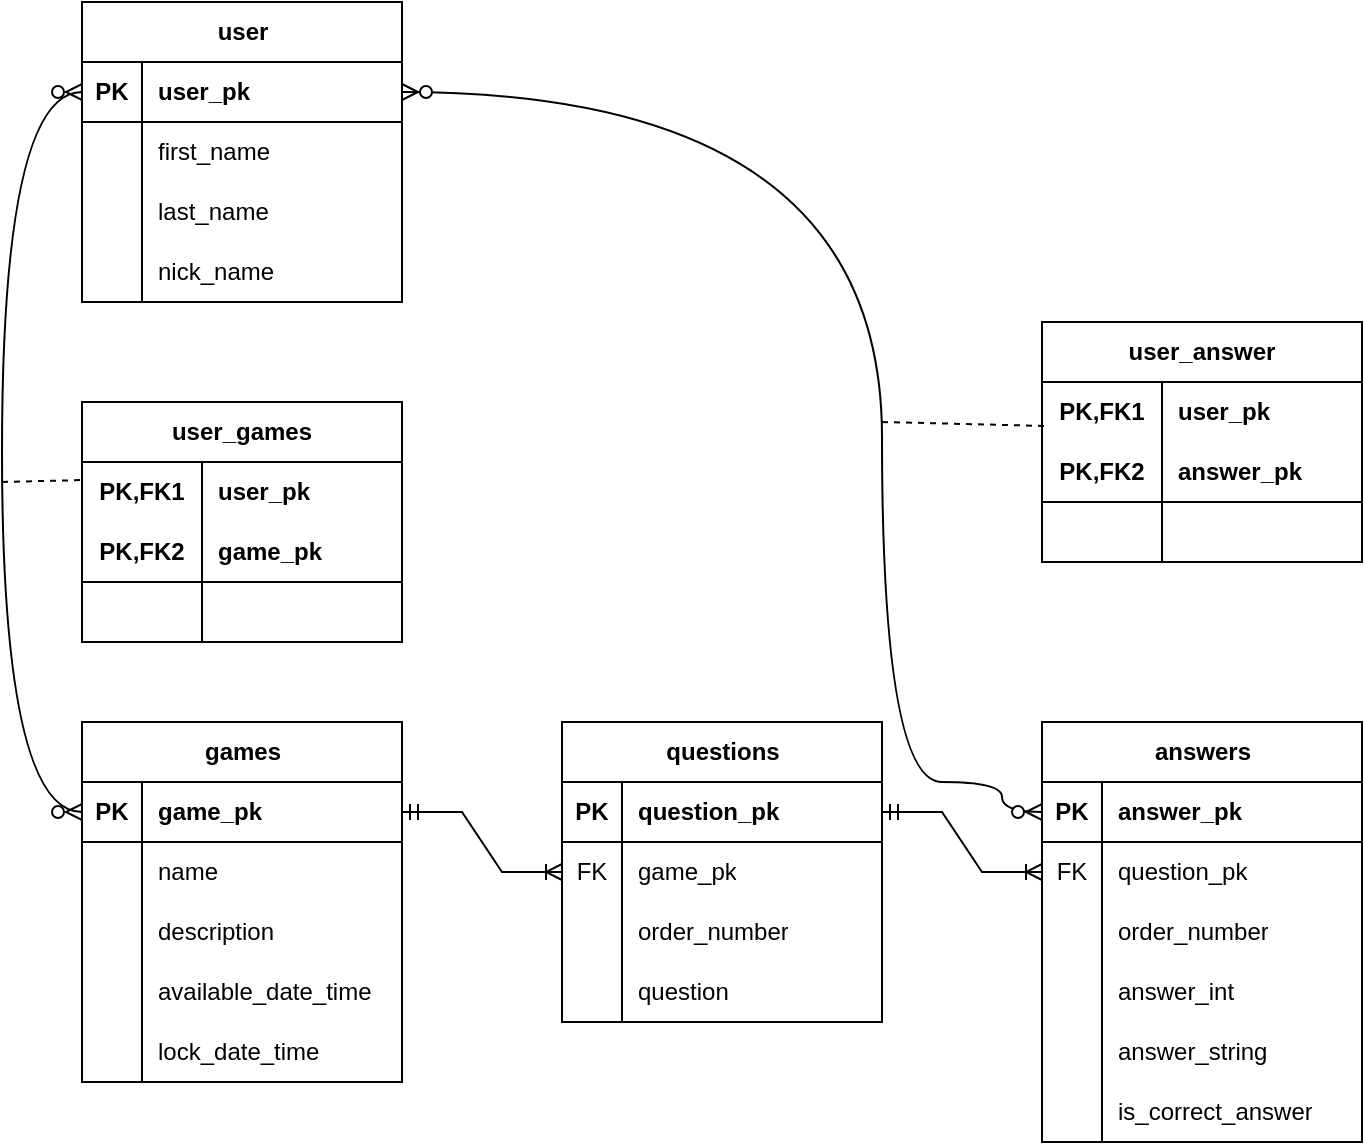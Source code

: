 <mxfile version="21.2.1" type="device">
  <diagram id="8DwIvBsRLDiExY4vQg1Z" name="Page-1">
    <mxGraphModel dx="1674" dy="707" grid="1" gridSize="10" guides="1" tooltips="1" connect="1" arrows="1" fold="1" page="1" pageScale="1" pageWidth="850" pageHeight="1100" math="0" shadow="0">
      <root>
        <mxCell id="0" />
        <mxCell id="1" parent="0" />
        <mxCell id="8eo0lunUQRDMmT6lgnBV-1" value="questions" style="shape=table;startSize=30;container=1;collapsible=1;childLayout=tableLayout;fixedRows=1;rowLines=0;fontStyle=1;align=center;resizeLast=1;html=1;" parent="1" vertex="1">
          <mxGeometry x="320" y="560" width="160" height="150" as="geometry" />
        </mxCell>
        <mxCell id="8eo0lunUQRDMmT6lgnBV-2" value="" style="shape=tableRow;horizontal=0;startSize=0;swimlaneHead=0;swimlaneBody=0;fillColor=none;collapsible=0;dropTarget=0;points=[[0,0.5],[1,0.5]];portConstraint=eastwest;top=0;left=0;right=0;bottom=1;" parent="8eo0lunUQRDMmT6lgnBV-1" vertex="1">
          <mxGeometry y="30" width="160" height="30" as="geometry" />
        </mxCell>
        <mxCell id="8eo0lunUQRDMmT6lgnBV-3" value="PK" style="shape=partialRectangle;connectable=0;fillColor=none;top=0;left=0;bottom=0;right=0;fontStyle=1;overflow=hidden;whiteSpace=wrap;html=1;" parent="8eo0lunUQRDMmT6lgnBV-2" vertex="1">
          <mxGeometry width="30" height="30" as="geometry">
            <mxRectangle width="30" height="30" as="alternateBounds" />
          </mxGeometry>
        </mxCell>
        <mxCell id="8eo0lunUQRDMmT6lgnBV-4" value="question_pk" style="shape=partialRectangle;connectable=0;fillColor=none;top=0;left=0;bottom=0;right=0;align=left;spacingLeft=6;fontStyle=1;overflow=hidden;whiteSpace=wrap;html=1;" parent="8eo0lunUQRDMmT6lgnBV-2" vertex="1">
          <mxGeometry x="30" width="130" height="30" as="geometry">
            <mxRectangle width="130" height="30" as="alternateBounds" />
          </mxGeometry>
        </mxCell>
        <mxCell id="8eo0lunUQRDMmT6lgnBV-5" value="" style="shape=tableRow;horizontal=0;startSize=0;swimlaneHead=0;swimlaneBody=0;fillColor=none;collapsible=0;dropTarget=0;points=[[0,0.5],[1,0.5]];portConstraint=eastwest;top=0;left=0;right=0;bottom=0;" parent="8eo0lunUQRDMmT6lgnBV-1" vertex="1">
          <mxGeometry y="60" width="160" height="30" as="geometry" />
        </mxCell>
        <mxCell id="8eo0lunUQRDMmT6lgnBV-6" value="FK" style="shape=partialRectangle;connectable=0;fillColor=none;top=0;left=0;bottom=0;right=0;editable=1;overflow=hidden;whiteSpace=wrap;html=1;" parent="8eo0lunUQRDMmT6lgnBV-5" vertex="1">
          <mxGeometry width="30" height="30" as="geometry">
            <mxRectangle width="30" height="30" as="alternateBounds" />
          </mxGeometry>
        </mxCell>
        <mxCell id="8eo0lunUQRDMmT6lgnBV-7" value="game_pk" style="shape=partialRectangle;connectable=0;fillColor=none;top=0;left=0;bottom=0;right=0;align=left;spacingLeft=6;overflow=hidden;whiteSpace=wrap;html=1;" parent="8eo0lunUQRDMmT6lgnBV-5" vertex="1">
          <mxGeometry x="30" width="130" height="30" as="geometry">
            <mxRectangle width="130" height="30" as="alternateBounds" />
          </mxGeometry>
        </mxCell>
        <mxCell id="8eo0lunUQRDMmT6lgnBV-8" value="" style="shape=tableRow;horizontal=0;startSize=0;swimlaneHead=0;swimlaneBody=0;fillColor=none;collapsible=0;dropTarget=0;points=[[0,0.5],[1,0.5]];portConstraint=eastwest;top=0;left=0;right=0;bottom=0;" parent="8eo0lunUQRDMmT6lgnBV-1" vertex="1">
          <mxGeometry y="90" width="160" height="30" as="geometry" />
        </mxCell>
        <mxCell id="8eo0lunUQRDMmT6lgnBV-9" value="" style="shape=partialRectangle;connectable=0;fillColor=none;top=0;left=0;bottom=0;right=0;editable=1;overflow=hidden;whiteSpace=wrap;html=1;" parent="8eo0lunUQRDMmT6lgnBV-8" vertex="1">
          <mxGeometry width="30" height="30" as="geometry">
            <mxRectangle width="30" height="30" as="alternateBounds" />
          </mxGeometry>
        </mxCell>
        <mxCell id="8eo0lunUQRDMmT6lgnBV-10" value="order_number" style="shape=partialRectangle;connectable=0;fillColor=none;top=0;left=0;bottom=0;right=0;align=left;spacingLeft=6;overflow=hidden;whiteSpace=wrap;html=1;" parent="8eo0lunUQRDMmT6lgnBV-8" vertex="1">
          <mxGeometry x="30" width="130" height="30" as="geometry">
            <mxRectangle width="130" height="30" as="alternateBounds" />
          </mxGeometry>
        </mxCell>
        <mxCell id="8eo0lunUQRDMmT6lgnBV-11" value="" style="shape=tableRow;horizontal=0;startSize=0;swimlaneHead=0;swimlaneBody=0;fillColor=none;collapsible=0;dropTarget=0;points=[[0,0.5],[1,0.5]];portConstraint=eastwest;top=0;left=0;right=0;bottom=0;" parent="8eo0lunUQRDMmT6lgnBV-1" vertex="1">
          <mxGeometry y="120" width="160" height="30" as="geometry" />
        </mxCell>
        <mxCell id="8eo0lunUQRDMmT6lgnBV-12" value="" style="shape=partialRectangle;connectable=0;fillColor=none;top=0;left=0;bottom=0;right=0;editable=1;overflow=hidden;whiteSpace=wrap;html=1;" parent="8eo0lunUQRDMmT6lgnBV-11" vertex="1">
          <mxGeometry width="30" height="30" as="geometry">
            <mxRectangle width="30" height="30" as="alternateBounds" />
          </mxGeometry>
        </mxCell>
        <mxCell id="8eo0lunUQRDMmT6lgnBV-13" value="question" style="shape=partialRectangle;connectable=0;fillColor=none;top=0;left=0;bottom=0;right=0;align=left;spacingLeft=6;overflow=hidden;whiteSpace=wrap;html=1;" parent="8eo0lunUQRDMmT6lgnBV-11" vertex="1">
          <mxGeometry x="30" width="130" height="30" as="geometry">
            <mxRectangle width="130" height="30" as="alternateBounds" />
          </mxGeometry>
        </mxCell>
        <mxCell id="8eo0lunUQRDMmT6lgnBV-14" value="games" style="shape=table;startSize=30;container=1;collapsible=1;childLayout=tableLayout;fixedRows=1;rowLines=0;fontStyle=1;align=center;resizeLast=1;html=1;" parent="1" vertex="1">
          <mxGeometry x="80" y="560" width="160" height="180" as="geometry" />
        </mxCell>
        <mxCell id="8eo0lunUQRDMmT6lgnBV-15" value="" style="shape=tableRow;horizontal=0;startSize=0;swimlaneHead=0;swimlaneBody=0;fillColor=none;collapsible=0;dropTarget=0;points=[[0,0.5],[1,0.5]];portConstraint=eastwest;top=0;left=0;right=0;bottom=1;" parent="8eo0lunUQRDMmT6lgnBV-14" vertex="1">
          <mxGeometry y="30" width="160" height="30" as="geometry" />
        </mxCell>
        <mxCell id="8eo0lunUQRDMmT6lgnBV-16" value="PK" style="shape=partialRectangle;connectable=0;fillColor=none;top=0;left=0;bottom=0;right=0;fontStyle=1;overflow=hidden;whiteSpace=wrap;html=1;" parent="8eo0lunUQRDMmT6lgnBV-15" vertex="1">
          <mxGeometry width="30" height="30" as="geometry">
            <mxRectangle width="30" height="30" as="alternateBounds" />
          </mxGeometry>
        </mxCell>
        <mxCell id="8eo0lunUQRDMmT6lgnBV-17" value="game_pk" style="shape=partialRectangle;connectable=0;fillColor=none;top=0;left=0;bottom=0;right=0;align=left;spacingLeft=6;fontStyle=1;overflow=hidden;whiteSpace=wrap;html=1;" parent="8eo0lunUQRDMmT6lgnBV-15" vertex="1">
          <mxGeometry x="30" width="130" height="30" as="geometry">
            <mxRectangle width="130" height="30" as="alternateBounds" />
          </mxGeometry>
        </mxCell>
        <mxCell id="8eo0lunUQRDMmT6lgnBV-158" value="" style="shape=tableRow;horizontal=0;startSize=0;swimlaneHead=0;swimlaneBody=0;fillColor=none;collapsible=0;dropTarget=0;points=[[0,0.5],[1,0.5]];portConstraint=eastwest;top=0;left=0;right=0;bottom=0;" parent="8eo0lunUQRDMmT6lgnBV-14" vertex="1">
          <mxGeometry y="60" width="160" height="30" as="geometry" />
        </mxCell>
        <mxCell id="8eo0lunUQRDMmT6lgnBV-159" value="" style="shape=partialRectangle;connectable=0;fillColor=none;top=0;left=0;bottom=0;right=0;editable=1;overflow=hidden;whiteSpace=wrap;html=1;" parent="8eo0lunUQRDMmT6lgnBV-158" vertex="1">
          <mxGeometry width="30" height="30" as="geometry">
            <mxRectangle width="30" height="30" as="alternateBounds" />
          </mxGeometry>
        </mxCell>
        <mxCell id="8eo0lunUQRDMmT6lgnBV-160" value="name" style="shape=partialRectangle;connectable=0;fillColor=none;top=0;left=0;bottom=0;right=0;align=left;spacingLeft=6;overflow=hidden;whiteSpace=wrap;html=1;" parent="8eo0lunUQRDMmT6lgnBV-158" vertex="1">
          <mxGeometry x="30" width="130" height="30" as="geometry">
            <mxRectangle width="130" height="30" as="alternateBounds" />
          </mxGeometry>
        </mxCell>
        <mxCell id="8eo0lunUQRDMmT6lgnBV-21" value="" style="shape=tableRow;horizontal=0;startSize=0;swimlaneHead=0;swimlaneBody=0;fillColor=none;collapsible=0;dropTarget=0;points=[[0,0.5],[1,0.5]];portConstraint=eastwest;top=0;left=0;right=0;bottom=0;" parent="8eo0lunUQRDMmT6lgnBV-14" vertex="1">
          <mxGeometry y="90" width="160" height="30" as="geometry" />
        </mxCell>
        <mxCell id="8eo0lunUQRDMmT6lgnBV-22" value="" style="shape=partialRectangle;connectable=0;fillColor=none;top=0;left=0;bottom=0;right=0;editable=1;overflow=hidden;whiteSpace=wrap;html=1;" parent="8eo0lunUQRDMmT6lgnBV-21" vertex="1">
          <mxGeometry width="30" height="30" as="geometry">
            <mxRectangle width="30" height="30" as="alternateBounds" />
          </mxGeometry>
        </mxCell>
        <mxCell id="8eo0lunUQRDMmT6lgnBV-23" value="description" style="shape=partialRectangle;connectable=0;fillColor=none;top=0;left=0;bottom=0;right=0;align=left;spacingLeft=6;overflow=hidden;whiteSpace=wrap;html=1;" parent="8eo0lunUQRDMmT6lgnBV-21" vertex="1">
          <mxGeometry x="30" width="130" height="30" as="geometry">
            <mxRectangle width="130" height="30" as="alternateBounds" />
          </mxGeometry>
        </mxCell>
        <mxCell id="8eo0lunUQRDMmT6lgnBV-204" style="shape=tableRow;horizontal=0;startSize=0;swimlaneHead=0;swimlaneBody=0;fillColor=none;collapsible=0;dropTarget=0;points=[[0,0.5],[1,0.5]];portConstraint=eastwest;top=0;left=0;right=0;bottom=0;" parent="8eo0lunUQRDMmT6lgnBV-14" vertex="1">
          <mxGeometry y="120" width="160" height="30" as="geometry" />
        </mxCell>
        <mxCell id="8eo0lunUQRDMmT6lgnBV-205" style="shape=partialRectangle;connectable=0;fillColor=none;top=0;left=0;bottom=0;right=0;editable=1;overflow=hidden;whiteSpace=wrap;html=1;" parent="8eo0lunUQRDMmT6lgnBV-204" vertex="1">
          <mxGeometry width="30" height="30" as="geometry">
            <mxRectangle width="30" height="30" as="alternateBounds" />
          </mxGeometry>
        </mxCell>
        <mxCell id="8eo0lunUQRDMmT6lgnBV-206" value="available_date_time" style="shape=partialRectangle;connectable=0;fillColor=none;top=0;left=0;bottom=0;right=0;align=left;spacingLeft=6;overflow=hidden;whiteSpace=wrap;html=1;" parent="8eo0lunUQRDMmT6lgnBV-204" vertex="1">
          <mxGeometry x="30" width="130" height="30" as="geometry">
            <mxRectangle width="130" height="30" as="alternateBounds" />
          </mxGeometry>
        </mxCell>
        <mxCell id="WwlOcMfJyAkm0h-mpPPQ-1" style="shape=tableRow;horizontal=0;startSize=0;swimlaneHead=0;swimlaneBody=0;fillColor=none;collapsible=0;dropTarget=0;points=[[0,0.5],[1,0.5]];portConstraint=eastwest;top=0;left=0;right=0;bottom=0;" vertex="1" parent="8eo0lunUQRDMmT6lgnBV-14">
          <mxGeometry y="150" width="160" height="30" as="geometry" />
        </mxCell>
        <mxCell id="WwlOcMfJyAkm0h-mpPPQ-2" style="shape=partialRectangle;connectable=0;fillColor=none;top=0;left=0;bottom=0;right=0;editable=1;overflow=hidden;whiteSpace=wrap;html=1;" vertex="1" parent="WwlOcMfJyAkm0h-mpPPQ-1">
          <mxGeometry width="30" height="30" as="geometry">
            <mxRectangle width="30" height="30" as="alternateBounds" />
          </mxGeometry>
        </mxCell>
        <mxCell id="WwlOcMfJyAkm0h-mpPPQ-3" value="lock_date_time" style="shape=partialRectangle;connectable=0;fillColor=none;top=0;left=0;bottom=0;right=0;align=left;spacingLeft=6;overflow=hidden;whiteSpace=wrap;html=1;" vertex="1" parent="WwlOcMfJyAkm0h-mpPPQ-1">
          <mxGeometry x="30" width="130" height="30" as="geometry">
            <mxRectangle width="130" height="30" as="alternateBounds" />
          </mxGeometry>
        </mxCell>
        <mxCell id="8eo0lunUQRDMmT6lgnBV-27" value="user" style="shape=table;startSize=30;container=1;collapsible=1;childLayout=tableLayout;fixedRows=1;rowLines=0;fontStyle=1;align=center;resizeLast=1;html=1;" parent="1" vertex="1">
          <mxGeometry x="80" y="200" width="160" height="150" as="geometry" />
        </mxCell>
        <mxCell id="8eo0lunUQRDMmT6lgnBV-28" value="" style="shape=tableRow;horizontal=0;startSize=0;swimlaneHead=0;swimlaneBody=0;fillColor=none;collapsible=0;dropTarget=0;points=[[0,0.5],[1,0.5]];portConstraint=eastwest;top=0;left=0;right=0;bottom=1;" parent="8eo0lunUQRDMmT6lgnBV-27" vertex="1">
          <mxGeometry y="30" width="160" height="30" as="geometry" />
        </mxCell>
        <mxCell id="8eo0lunUQRDMmT6lgnBV-29" value="PK" style="shape=partialRectangle;connectable=0;fillColor=none;top=0;left=0;bottom=0;right=0;fontStyle=1;overflow=hidden;whiteSpace=wrap;html=1;" parent="8eo0lunUQRDMmT6lgnBV-28" vertex="1">
          <mxGeometry width="30" height="30" as="geometry">
            <mxRectangle width="30" height="30" as="alternateBounds" />
          </mxGeometry>
        </mxCell>
        <mxCell id="8eo0lunUQRDMmT6lgnBV-30" value="user_pk" style="shape=partialRectangle;connectable=0;fillColor=none;top=0;left=0;bottom=0;right=0;align=left;spacingLeft=6;fontStyle=1;overflow=hidden;whiteSpace=wrap;html=1;" parent="8eo0lunUQRDMmT6lgnBV-28" vertex="1">
          <mxGeometry x="30" width="130" height="30" as="geometry">
            <mxRectangle width="130" height="30" as="alternateBounds" />
          </mxGeometry>
        </mxCell>
        <mxCell id="8eo0lunUQRDMmT6lgnBV-31" value="" style="shape=tableRow;horizontal=0;startSize=0;swimlaneHead=0;swimlaneBody=0;fillColor=none;collapsible=0;dropTarget=0;points=[[0,0.5],[1,0.5]];portConstraint=eastwest;top=0;left=0;right=0;bottom=0;" parent="8eo0lunUQRDMmT6lgnBV-27" vertex="1">
          <mxGeometry y="60" width="160" height="30" as="geometry" />
        </mxCell>
        <mxCell id="8eo0lunUQRDMmT6lgnBV-32" value="" style="shape=partialRectangle;connectable=0;fillColor=none;top=0;left=0;bottom=0;right=0;editable=1;overflow=hidden;whiteSpace=wrap;html=1;" parent="8eo0lunUQRDMmT6lgnBV-31" vertex="1">
          <mxGeometry width="30" height="30" as="geometry">
            <mxRectangle width="30" height="30" as="alternateBounds" />
          </mxGeometry>
        </mxCell>
        <mxCell id="8eo0lunUQRDMmT6lgnBV-33" value="first_name" style="shape=partialRectangle;connectable=0;fillColor=none;top=0;left=0;bottom=0;right=0;align=left;spacingLeft=6;overflow=hidden;whiteSpace=wrap;html=1;" parent="8eo0lunUQRDMmT6lgnBV-31" vertex="1">
          <mxGeometry x="30" width="130" height="30" as="geometry">
            <mxRectangle width="130" height="30" as="alternateBounds" />
          </mxGeometry>
        </mxCell>
        <mxCell id="8eo0lunUQRDMmT6lgnBV-34" value="" style="shape=tableRow;horizontal=0;startSize=0;swimlaneHead=0;swimlaneBody=0;fillColor=none;collapsible=0;dropTarget=0;points=[[0,0.5],[1,0.5]];portConstraint=eastwest;top=0;left=0;right=0;bottom=0;" parent="8eo0lunUQRDMmT6lgnBV-27" vertex="1">
          <mxGeometry y="90" width="160" height="30" as="geometry" />
        </mxCell>
        <mxCell id="8eo0lunUQRDMmT6lgnBV-35" value="" style="shape=partialRectangle;connectable=0;fillColor=none;top=0;left=0;bottom=0;right=0;editable=1;overflow=hidden;whiteSpace=wrap;html=1;" parent="8eo0lunUQRDMmT6lgnBV-34" vertex="1">
          <mxGeometry width="30" height="30" as="geometry">
            <mxRectangle width="30" height="30" as="alternateBounds" />
          </mxGeometry>
        </mxCell>
        <mxCell id="8eo0lunUQRDMmT6lgnBV-36" value="last_name" style="shape=partialRectangle;connectable=0;fillColor=none;top=0;left=0;bottom=0;right=0;align=left;spacingLeft=6;overflow=hidden;whiteSpace=wrap;html=1;" parent="8eo0lunUQRDMmT6lgnBV-34" vertex="1">
          <mxGeometry x="30" width="130" height="30" as="geometry">
            <mxRectangle width="130" height="30" as="alternateBounds" />
          </mxGeometry>
        </mxCell>
        <mxCell id="8eo0lunUQRDMmT6lgnBV-37" value="" style="shape=tableRow;horizontal=0;startSize=0;swimlaneHead=0;swimlaneBody=0;fillColor=none;collapsible=0;dropTarget=0;points=[[0,0.5],[1,0.5]];portConstraint=eastwest;top=0;left=0;right=0;bottom=0;" parent="8eo0lunUQRDMmT6lgnBV-27" vertex="1">
          <mxGeometry y="120" width="160" height="30" as="geometry" />
        </mxCell>
        <mxCell id="8eo0lunUQRDMmT6lgnBV-38" value="" style="shape=partialRectangle;connectable=0;fillColor=none;top=0;left=0;bottom=0;right=0;editable=1;overflow=hidden;whiteSpace=wrap;html=1;" parent="8eo0lunUQRDMmT6lgnBV-37" vertex="1">
          <mxGeometry width="30" height="30" as="geometry">
            <mxRectangle width="30" height="30" as="alternateBounds" />
          </mxGeometry>
        </mxCell>
        <mxCell id="8eo0lunUQRDMmT6lgnBV-39" value="nick_name" style="shape=partialRectangle;connectable=0;fillColor=none;top=0;left=0;bottom=0;right=0;align=left;spacingLeft=6;overflow=hidden;whiteSpace=wrap;html=1;" parent="8eo0lunUQRDMmT6lgnBV-37" vertex="1">
          <mxGeometry x="30" width="130" height="30" as="geometry">
            <mxRectangle width="130" height="30" as="alternateBounds" />
          </mxGeometry>
        </mxCell>
        <mxCell id="8eo0lunUQRDMmT6lgnBV-40" value="user_games" style="shape=table;startSize=30;container=1;collapsible=1;childLayout=tableLayout;fixedRows=1;rowLines=0;fontStyle=1;align=center;resizeLast=1;html=1;whiteSpace=wrap;" parent="1" vertex="1">
          <mxGeometry x="80" y="400" width="160" height="120" as="geometry" />
        </mxCell>
        <mxCell id="8eo0lunUQRDMmT6lgnBV-41" value="" style="shape=tableRow;horizontal=0;startSize=0;swimlaneHead=0;swimlaneBody=0;fillColor=none;collapsible=0;dropTarget=0;points=[[0,0.5],[1,0.5]];portConstraint=eastwest;top=0;left=0;right=0;bottom=0;html=1;" parent="8eo0lunUQRDMmT6lgnBV-40" vertex="1">
          <mxGeometry y="30" width="160" height="30" as="geometry" />
        </mxCell>
        <mxCell id="8eo0lunUQRDMmT6lgnBV-42" value="PK,FK1" style="shape=partialRectangle;connectable=0;fillColor=none;top=0;left=0;bottom=0;right=0;fontStyle=1;overflow=hidden;html=1;whiteSpace=wrap;" parent="8eo0lunUQRDMmT6lgnBV-41" vertex="1">
          <mxGeometry width="60" height="30" as="geometry">
            <mxRectangle width="60" height="30" as="alternateBounds" />
          </mxGeometry>
        </mxCell>
        <mxCell id="8eo0lunUQRDMmT6lgnBV-43" value="user_pk" style="shape=partialRectangle;connectable=0;fillColor=none;top=0;left=0;bottom=0;right=0;align=left;spacingLeft=6;fontStyle=1;overflow=hidden;html=1;whiteSpace=wrap;" parent="8eo0lunUQRDMmT6lgnBV-41" vertex="1">
          <mxGeometry x="60" width="100" height="30" as="geometry">
            <mxRectangle width="100" height="30" as="alternateBounds" />
          </mxGeometry>
        </mxCell>
        <mxCell id="8eo0lunUQRDMmT6lgnBV-44" value="" style="shape=tableRow;horizontal=0;startSize=0;swimlaneHead=0;swimlaneBody=0;fillColor=none;collapsible=0;dropTarget=0;points=[[0,0.5],[1,0.5]];portConstraint=eastwest;top=0;left=0;right=0;bottom=1;html=1;" parent="8eo0lunUQRDMmT6lgnBV-40" vertex="1">
          <mxGeometry y="60" width="160" height="30" as="geometry" />
        </mxCell>
        <mxCell id="8eo0lunUQRDMmT6lgnBV-45" value="PK,FK2" style="shape=partialRectangle;connectable=0;fillColor=none;top=0;left=0;bottom=0;right=0;fontStyle=1;overflow=hidden;html=1;whiteSpace=wrap;" parent="8eo0lunUQRDMmT6lgnBV-44" vertex="1">
          <mxGeometry width="60" height="30" as="geometry">
            <mxRectangle width="60" height="30" as="alternateBounds" />
          </mxGeometry>
        </mxCell>
        <mxCell id="8eo0lunUQRDMmT6lgnBV-46" value="game_pk" style="shape=partialRectangle;connectable=0;fillColor=none;top=0;left=0;bottom=0;right=0;align=left;spacingLeft=6;fontStyle=1;overflow=hidden;html=1;whiteSpace=wrap;" parent="8eo0lunUQRDMmT6lgnBV-44" vertex="1">
          <mxGeometry x="60" width="100" height="30" as="geometry">
            <mxRectangle width="100" height="30" as="alternateBounds" />
          </mxGeometry>
        </mxCell>
        <mxCell id="8eo0lunUQRDMmT6lgnBV-47" value="" style="shape=tableRow;horizontal=0;startSize=0;swimlaneHead=0;swimlaneBody=0;fillColor=none;collapsible=0;dropTarget=0;points=[[0,0.5],[1,0.5]];portConstraint=eastwest;top=0;left=0;right=0;bottom=0;html=1;" parent="8eo0lunUQRDMmT6lgnBV-40" vertex="1">
          <mxGeometry y="90" width="160" height="30" as="geometry" />
        </mxCell>
        <mxCell id="8eo0lunUQRDMmT6lgnBV-48" value="" style="shape=partialRectangle;connectable=0;fillColor=none;top=0;left=0;bottom=0;right=0;editable=1;overflow=hidden;html=1;whiteSpace=wrap;" parent="8eo0lunUQRDMmT6lgnBV-47" vertex="1">
          <mxGeometry width="60" height="30" as="geometry">
            <mxRectangle width="60" height="30" as="alternateBounds" />
          </mxGeometry>
        </mxCell>
        <mxCell id="8eo0lunUQRDMmT6lgnBV-49" value="" style="shape=partialRectangle;connectable=0;fillColor=none;top=0;left=0;bottom=0;right=0;align=left;spacingLeft=6;overflow=hidden;html=1;whiteSpace=wrap;" parent="8eo0lunUQRDMmT6lgnBV-47" vertex="1">
          <mxGeometry x="60" width="100" height="30" as="geometry">
            <mxRectangle width="100" height="30" as="alternateBounds" />
          </mxGeometry>
        </mxCell>
        <mxCell id="8eo0lunUQRDMmT6lgnBV-112" value="answers" style="shape=table;startSize=30;container=1;collapsible=1;childLayout=tableLayout;fixedRows=1;rowLines=0;fontStyle=1;align=center;resizeLast=1;html=1;" parent="1" vertex="1">
          <mxGeometry x="560" y="560" width="160" height="210" as="geometry" />
        </mxCell>
        <mxCell id="8eo0lunUQRDMmT6lgnBV-113" value="" style="shape=tableRow;horizontal=0;startSize=0;swimlaneHead=0;swimlaneBody=0;fillColor=none;collapsible=0;dropTarget=0;points=[[0,0.5],[1,0.5]];portConstraint=eastwest;top=0;left=0;right=0;bottom=1;" parent="8eo0lunUQRDMmT6lgnBV-112" vertex="1">
          <mxGeometry y="30" width="160" height="30" as="geometry" />
        </mxCell>
        <mxCell id="8eo0lunUQRDMmT6lgnBV-114" value="PK" style="shape=partialRectangle;connectable=0;fillColor=none;top=0;left=0;bottom=0;right=0;fontStyle=1;overflow=hidden;whiteSpace=wrap;html=1;" parent="8eo0lunUQRDMmT6lgnBV-113" vertex="1">
          <mxGeometry width="30" height="30" as="geometry">
            <mxRectangle width="30" height="30" as="alternateBounds" />
          </mxGeometry>
        </mxCell>
        <mxCell id="8eo0lunUQRDMmT6lgnBV-115" value="answer_pk" style="shape=partialRectangle;connectable=0;fillColor=none;top=0;left=0;bottom=0;right=0;align=left;spacingLeft=6;fontStyle=1;overflow=hidden;whiteSpace=wrap;html=1;" parent="8eo0lunUQRDMmT6lgnBV-113" vertex="1">
          <mxGeometry x="30" width="130" height="30" as="geometry">
            <mxRectangle width="130" height="30" as="alternateBounds" />
          </mxGeometry>
        </mxCell>
        <mxCell id="8eo0lunUQRDMmT6lgnBV-116" value="" style="shape=tableRow;horizontal=0;startSize=0;swimlaneHead=0;swimlaneBody=0;fillColor=none;collapsible=0;dropTarget=0;points=[[0,0.5],[1,0.5]];portConstraint=eastwest;top=0;left=0;right=0;bottom=0;" parent="8eo0lunUQRDMmT6lgnBV-112" vertex="1">
          <mxGeometry y="60" width="160" height="30" as="geometry" />
        </mxCell>
        <mxCell id="8eo0lunUQRDMmT6lgnBV-117" value="FK" style="shape=partialRectangle;connectable=0;fillColor=none;top=0;left=0;bottom=0;right=0;editable=1;overflow=hidden;whiteSpace=wrap;html=1;" parent="8eo0lunUQRDMmT6lgnBV-116" vertex="1">
          <mxGeometry width="30" height="30" as="geometry">
            <mxRectangle width="30" height="30" as="alternateBounds" />
          </mxGeometry>
        </mxCell>
        <mxCell id="8eo0lunUQRDMmT6lgnBV-118" value="question_pk" style="shape=partialRectangle;connectable=0;fillColor=none;top=0;left=0;bottom=0;right=0;align=left;spacingLeft=6;overflow=hidden;whiteSpace=wrap;html=1;" parent="8eo0lunUQRDMmT6lgnBV-116" vertex="1">
          <mxGeometry x="30" width="130" height="30" as="geometry">
            <mxRectangle width="130" height="30" as="alternateBounds" />
          </mxGeometry>
        </mxCell>
        <mxCell id="8eo0lunUQRDMmT6lgnBV-119" value="" style="shape=tableRow;horizontal=0;startSize=0;swimlaneHead=0;swimlaneBody=0;fillColor=none;collapsible=0;dropTarget=0;points=[[0,0.5],[1,0.5]];portConstraint=eastwest;top=0;left=0;right=0;bottom=0;" parent="8eo0lunUQRDMmT6lgnBV-112" vertex="1">
          <mxGeometry y="90" width="160" height="30" as="geometry" />
        </mxCell>
        <mxCell id="8eo0lunUQRDMmT6lgnBV-120" value="" style="shape=partialRectangle;connectable=0;fillColor=none;top=0;left=0;bottom=0;right=0;editable=1;overflow=hidden;whiteSpace=wrap;html=1;" parent="8eo0lunUQRDMmT6lgnBV-119" vertex="1">
          <mxGeometry width="30" height="30" as="geometry">
            <mxRectangle width="30" height="30" as="alternateBounds" />
          </mxGeometry>
        </mxCell>
        <mxCell id="8eo0lunUQRDMmT6lgnBV-121" value="order_number" style="shape=partialRectangle;connectable=0;fillColor=none;top=0;left=0;bottom=0;right=0;align=left;spacingLeft=6;overflow=hidden;whiteSpace=wrap;html=1;" parent="8eo0lunUQRDMmT6lgnBV-119" vertex="1">
          <mxGeometry x="30" width="130" height="30" as="geometry">
            <mxRectangle width="130" height="30" as="alternateBounds" />
          </mxGeometry>
        </mxCell>
        <mxCell id="8eo0lunUQRDMmT6lgnBV-122" value="" style="shape=tableRow;horizontal=0;startSize=0;swimlaneHead=0;swimlaneBody=0;fillColor=none;collapsible=0;dropTarget=0;points=[[0,0.5],[1,0.5]];portConstraint=eastwest;top=0;left=0;right=0;bottom=0;" parent="8eo0lunUQRDMmT6lgnBV-112" vertex="1">
          <mxGeometry y="120" width="160" height="30" as="geometry" />
        </mxCell>
        <mxCell id="8eo0lunUQRDMmT6lgnBV-123" value="" style="shape=partialRectangle;connectable=0;fillColor=none;top=0;left=0;bottom=0;right=0;editable=1;overflow=hidden;whiteSpace=wrap;html=1;" parent="8eo0lunUQRDMmT6lgnBV-122" vertex="1">
          <mxGeometry width="30" height="30" as="geometry">
            <mxRectangle width="30" height="30" as="alternateBounds" />
          </mxGeometry>
        </mxCell>
        <mxCell id="8eo0lunUQRDMmT6lgnBV-124" value="answer_int" style="shape=partialRectangle;connectable=0;fillColor=none;top=0;left=0;bottom=0;right=0;align=left;spacingLeft=6;overflow=hidden;whiteSpace=wrap;html=1;" parent="8eo0lunUQRDMmT6lgnBV-122" vertex="1">
          <mxGeometry x="30" width="130" height="30" as="geometry">
            <mxRectangle width="130" height="30" as="alternateBounds" />
          </mxGeometry>
        </mxCell>
        <mxCell id="8eo0lunUQRDMmT6lgnBV-125" value="" style="shape=tableRow;horizontal=0;startSize=0;swimlaneHead=0;swimlaneBody=0;fillColor=none;collapsible=0;dropTarget=0;points=[[0,0.5],[1,0.5]];portConstraint=eastwest;top=0;left=0;right=0;bottom=0;" parent="8eo0lunUQRDMmT6lgnBV-112" vertex="1">
          <mxGeometry y="150" width="160" height="30" as="geometry" />
        </mxCell>
        <mxCell id="8eo0lunUQRDMmT6lgnBV-126" value="" style="shape=partialRectangle;connectable=0;fillColor=none;top=0;left=0;bottom=0;right=0;editable=1;overflow=hidden;whiteSpace=wrap;html=1;" parent="8eo0lunUQRDMmT6lgnBV-125" vertex="1">
          <mxGeometry width="30" height="30" as="geometry">
            <mxRectangle width="30" height="30" as="alternateBounds" />
          </mxGeometry>
        </mxCell>
        <mxCell id="8eo0lunUQRDMmT6lgnBV-127" value="answer_string" style="shape=partialRectangle;connectable=0;fillColor=none;top=0;left=0;bottom=0;right=0;align=left;spacingLeft=6;overflow=hidden;whiteSpace=wrap;html=1;" parent="8eo0lunUQRDMmT6lgnBV-125" vertex="1">
          <mxGeometry x="30" width="130" height="30" as="geometry">
            <mxRectangle width="130" height="30" as="alternateBounds" />
          </mxGeometry>
        </mxCell>
        <mxCell id="8eo0lunUQRDMmT6lgnBV-128" value="" style="shape=tableRow;horizontal=0;startSize=0;swimlaneHead=0;swimlaneBody=0;fillColor=none;collapsible=0;dropTarget=0;points=[[0,0.5],[1,0.5]];portConstraint=eastwest;top=0;left=0;right=0;bottom=0;" parent="8eo0lunUQRDMmT6lgnBV-112" vertex="1">
          <mxGeometry y="180" width="160" height="30" as="geometry" />
        </mxCell>
        <mxCell id="8eo0lunUQRDMmT6lgnBV-129" value="" style="shape=partialRectangle;connectable=0;fillColor=none;top=0;left=0;bottom=0;right=0;editable=1;overflow=hidden;whiteSpace=wrap;html=1;" parent="8eo0lunUQRDMmT6lgnBV-128" vertex="1">
          <mxGeometry width="30" height="30" as="geometry">
            <mxRectangle width="30" height="30" as="alternateBounds" />
          </mxGeometry>
        </mxCell>
        <mxCell id="8eo0lunUQRDMmT6lgnBV-130" value="is_correct_answer" style="shape=partialRectangle;connectable=0;fillColor=none;top=0;left=0;bottom=0;right=0;align=left;spacingLeft=6;overflow=hidden;whiteSpace=wrap;html=1;" parent="8eo0lunUQRDMmT6lgnBV-128" vertex="1">
          <mxGeometry x="30" width="130" height="30" as="geometry">
            <mxRectangle width="130" height="30" as="alternateBounds" />
          </mxGeometry>
        </mxCell>
        <mxCell id="8eo0lunUQRDMmT6lgnBV-151" value="" style="edgeStyle=orthogonalEdgeStyle;fontSize=12;html=1;endArrow=ERzeroToMany;endFill=1;startArrow=ERzeroToMany;rounded=0;entryX=0;entryY=0.5;entryDx=0;entryDy=0;exitX=0;exitY=0.5;exitDx=0;exitDy=0;curved=1;" parent="1" source="8eo0lunUQRDMmT6lgnBV-15" target="8eo0lunUQRDMmT6lgnBV-28" edge="1">
          <mxGeometry width="100" height="100" relative="1" as="geometry">
            <mxPoint x="370" y="590" as="sourcePoint" />
            <mxPoint x="470" y="490" as="targetPoint" />
            <Array as="points">
              <mxPoint x="40" y="605" />
              <mxPoint x="40" y="245" />
            </Array>
          </mxGeometry>
        </mxCell>
        <mxCell id="8eo0lunUQRDMmT6lgnBV-152" value="" style="endArrow=none;html=1;rounded=0;dashed=1;entryX=0.006;entryY=0.3;entryDx=0;entryDy=0;entryPerimeter=0;" parent="1" target="8eo0lunUQRDMmT6lgnBV-41" edge="1">
          <mxGeometry relative="1" as="geometry">
            <mxPoint x="40" y="440" as="sourcePoint" />
            <mxPoint x="429" y="368" as="targetPoint" />
          </mxGeometry>
        </mxCell>
        <mxCell id="8eo0lunUQRDMmT6lgnBV-153" value="" style="edgeStyle=entityRelationEdgeStyle;fontSize=12;html=1;endArrow=ERoneToMany;startArrow=ERmandOne;rounded=0;exitX=1;exitY=0.5;exitDx=0;exitDy=0;entryX=0;entryY=0.5;entryDx=0;entryDy=0;" parent="1" source="8eo0lunUQRDMmT6lgnBV-15" target="8eo0lunUQRDMmT6lgnBV-5" edge="1">
          <mxGeometry width="100" height="100" relative="1" as="geometry">
            <mxPoint x="370" y="590" as="sourcePoint" />
            <mxPoint x="470" y="490" as="targetPoint" />
          </mxGeometry>
        </mxCell>
        <mxCell id="8eo0lunUQRDMmT6lgnBV-154" value="" style="edgeStyle=entityRelationEdgeStyle;fontSize=12;html=1;endArrow=ERoneToMany;startArrow=ERmandOne;rounded=0;exitX=1;exitY=0.5;exitDx=0;exitDy=0;entryX=0;entryY=0.5;entryDx=0;entryDy=0;" parent="1" source="8eo0lunUQRDMmT6lgnBV-2" target="8eo0lunUQRDMmT6lgnBV-116" edge="1">
          <mxGeometry width="100" height="100" relative="1" as="geometry">
            <mxPoint x="480" y="610" as="sourcePoint" />
            <mxPoint x="560" y="640" as="targetPoint" />
          </mxGeometry>
        </mxCell>
        <mxCell id="8eo0lunUQRDMmT6lgnBV-211" value="" style="edgeStyle=orthogonalEdgeStyle;fontSize=12;html=1;endArrow=ERzeroToMany;endFill=1;startArrow=ERzeroToMany;rounded=0;entryX=1;entryY=0.5;entryDx=0;entryDy=0;exitX=0;exitY=0.5;exitDx=0;exitDy=0;curved=1;" parent="1" source="8eo0lunUQRDMmT6lgnBV-113" target="8eo0lunUQRDMmT6lgnBV-28" edge="1">
          <mxGeometry width="100" height="100" relative="1" as="geometry">
            <mxPoint x="90" y="615" as="sourcePoint" />
            <mxPoint x="90" y="255" as="targetPoint" />
            <Array as="points">
              <mxPoint x="540" y="605" />
              <mxPoint x="540" y="590" />
              <mxPoint x="480" y="590" />
              <mxPoint x="480" y="245" />
            </Array>
          </mxGeometry>
        </mxCell>
        <mxCell id="8eo0lunUQRDMmT6lgnBV-212" value="" style="endArrow=none;html=1;rounded=0;dashed=1;entryX=0.013;entryY=0.733;entryDx=0;entryDy=0;entryPerimeter=0;" parent="1" edge="1">
          <mxGeometry relative="1" as="geometry">
            <mxPoint x="480" y="410" as="sourcePoint" />
            <mxPoint x="562.08" y="411.99" as="targetPoint" />
          </mxGeometry>
        </mxCell>
        <mxCell id="8eo0lunUQRDMmT6lgnBV-213" value="user_answer" style="shape=table;startSize=30;container=1;collapsible=1;childLayout=tableLayout;fixedRows=1;rowLines=0;fontStyle=1;align=center;resizeLast=1;html=1;whiteSpace=wrap;" parent="1" vertex="1">
          <mxGeometry x="560" y="360" width="160" height="120" as="geometry" />
        </mxCell>
        <mxCell id="8eo0lunUQRDMmT6lgnBV-214" value="" style="shape=tableRow;horizontal=0;startSize=0;swimlaneHead=0;swimlaneBody=0;fillColor=none;collapsible=0;dropTarget=0;points=[[0,0.5],[1,0.5]];portConstraint=eastwest;top=0;left=0;right=0;bottom=0;html=1;" parent="8eo0lunUQRDMmT6lgnBV-213" vertex="1">
          <mxGeometry y="30" width="160" height="30" as="geometry" />
        </mxCell>
        <mxCell id="8eo0lunUQRDMmT6lgnBV-215" value="PK,FK1" style="shape=partialRectangle;connectable=0;fillColor=none;top=0;left=0;bottom=0;right=0;fontStyle=1;overflow=hidden;html=1;whiteSpace=wrap;" parent="8eo0lunUQRDMmT6lgnBV-214" vertex="1">
          <mxGeometry width="60" height="30" as="geometry">
            <mxRectangle width="60" height="30" as="alternateBounds" />
          </mxGeometry>
        </mxCell>
        <mxCell id="8eo0lunUQRDMmT6lgnBV-216" value="user_pk" style="shape=partialRectangle;connectable=0;fillColor=none;top=0;left=0;bottom=0;right=0;align=left;spacingLeft=6;fontStyle=1;overflow=hidden;html=1;whiteSpace=wrap;" parent="8eo0lunUQRDMmT6lgnBV-214" vertex="1">
          <mxGeometry x="60" width="100" height="30" as="geometry">
            <mxRectangle width="100" height="30" as="alternateBounds" />
          </mxGeometry>
        </mxCell>
        <mxCell id="8eo0lunUQRDMmT6lgnBV-217" value="" style="shape=tableRow;horizontal=0;startSize=0;swimlaneHead=0;swimlaneBody=0;fillColor=none;collapsible=0;dropTarget=0;points=[[0,0.5],[1,0.5]];portConstraint=eastwest;top=0;left=0;right=0;bottom=1;html=1;" parent="8eo0lunUQRDMmT6lgnBV-213" vertex="1">
          <mxGeometry y="60" width="160" height="30" as="geometry" />
        </mxCell>
        <mxCell id="8eo0lunUQRDMmT6lgnBV-218" value="PK,FK2" style="shape=partialRectangle;connectable=0;fillColor=none;top=0;left=0;bottom=0;right=0;fontStyle=1;overflow=hidden;html=1;whiteSpace=wrap;" parent="8eo0lunUQRDMmT6lgnBV-217" vertex="1">
          <mxGeometry width="60" height="30" as="geometry">
            <mxRectangle width="60" height="30" as="alternateBounds" />
          </mxGeometry>
        </mxCell>
        <mxCell id="8eo0lunUQRDMmT6lgnBV-219" value="answer_pk" style="shape=partialRectangle;connectable=0;fillColor=none;top=0;left=0;bottom=0;right=0;align=left;spacingLeft=6;fontStyle=1;overflow=hidden;html=1;whiteSpace=wrap;" parent="8eo0lunUQRDMmT6lgnBV-217" vertex="1">
          <mxGeometry x="60" width="100" height="30" as="geometry">
            <mxRectangle width="100" height="30" as="alternateBounds" />
          </mxGeometry>
        </mxCell>
        <mxCell id="8eo0lunUQRDMmT6lgnBV-220" value="" style="shape=tableRow;horizontal=0;startSize=0;swimlaneHead=0;swimlaneBody=0;fillColor=none;collapsible=0;dropTarget=0;points=[[0,0.5],[1,0.5]];portConstraint=eastwest;top=0;left=0;right=0;bottom=0;html=1;" parent="8eo0lunUQRDMmT6lgnBV-213" vertex="1">
          <mxGeometry y="90" width="160" height="30" as="geometry" />
        </mxCell>
        <mxCell id="8eo0lunUQRDMmT6lgnBV-221" value="" style="shape=partialRectangle;connectable=0;fillColor=none;top=0;left=0;bottom=0;right=0;editable=1;overflow=hidden;html=1;whiteSpace=wrap;" parent="8eo0lunUQRDMmT6lgnBV-220" vertex="1">
          <mxGeometry width="60" height="30" as="geometry">
            <mxRectangle width="60" height="30" as="alternateBounds" />
          </mxGeometry>
        </mxCell>
        <mxCell id="8eo0lunUQRDMmT6lgnBV-222" value="" style="shape=partialRectangle;connectable=0;fillColor=none;top=0;left=0;bottom=0;right=0;align=left;spacingLeft=6;overflow=hidden;html=1;whiteSpace=wrap;" parent="8eo0lunUQRDMmT6lgnBV-220" vertex="1">
          <mxGeometry x="60" width="100" height="30" as="geometry">
            <mxRectangle width="100" height="30" as="alternateBounds" />
          </mxGeometry>
        </mxCell>
      </root>
    </mxGraphModel>
  </diagram>
</mxfile>
